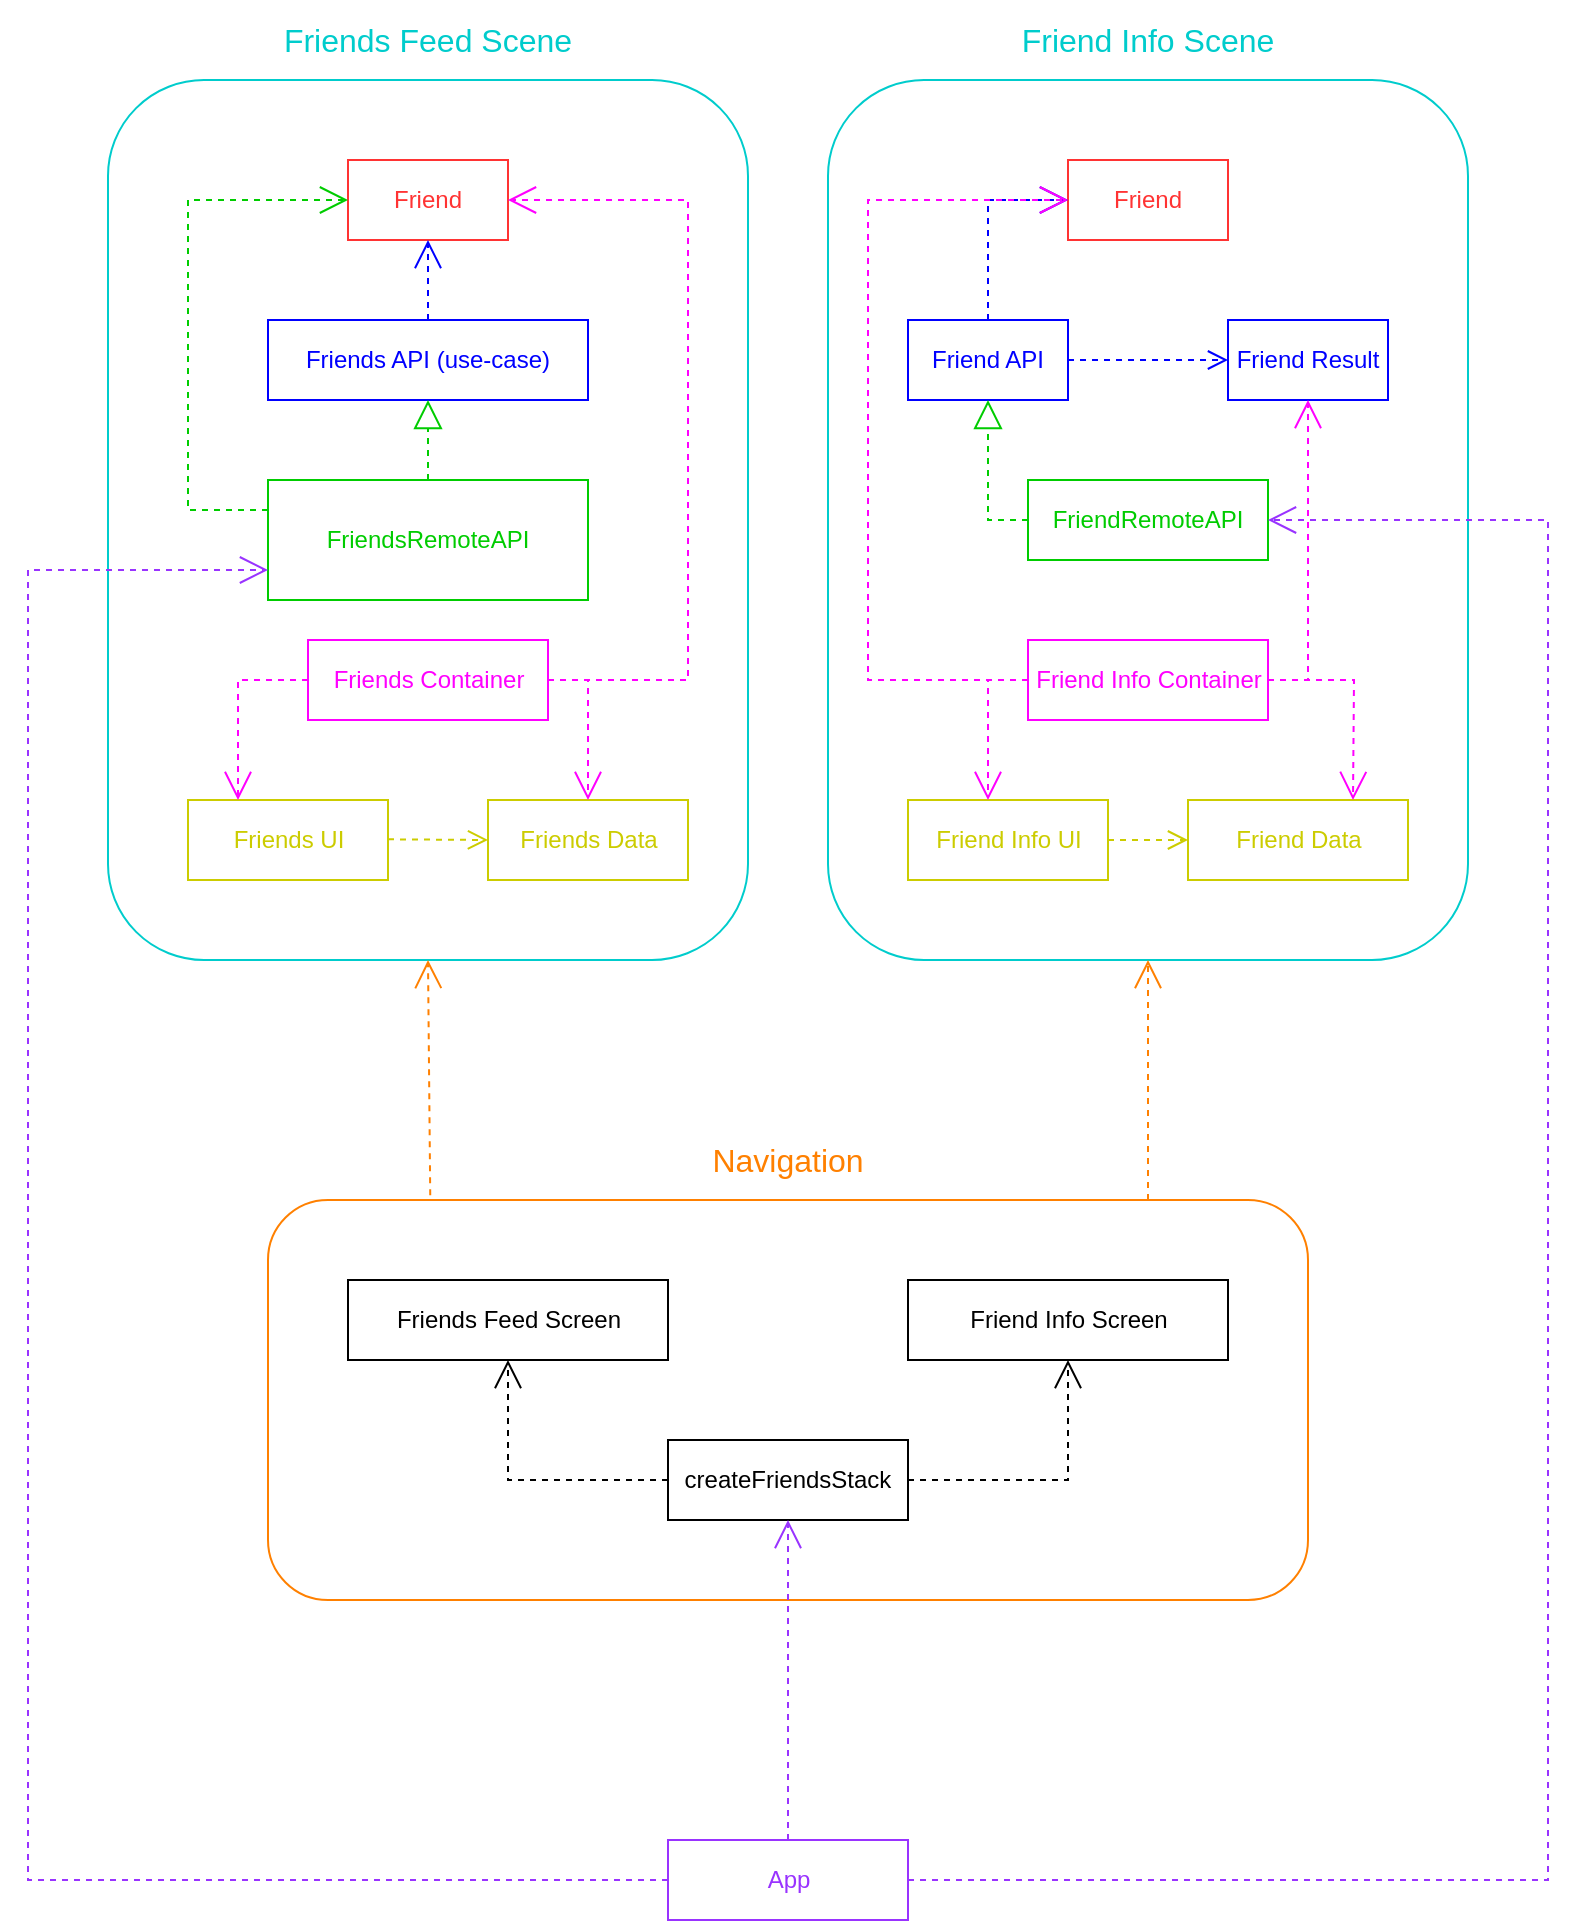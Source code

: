 <mxfile version="15.8.2" type="github">
  <diagram id="FGXTsAvwAVlnQU3tgq2P" name="Page-1">
    <mxGraphModel dx="1376" dy="1119" grid="1" gridSize="10" guides="1" tooltips="1" connect="1" arrows="1" fold="1" page="1" pageScale="1" pageWidth="827" pageHeight="1169" math="0" shadow="0">
      <root>
        <mxCell id="0" />
        <mxCell id="1" parent="0" />
        <mxCell id="qT5VCHaZCZEItxHJUjcw-1" value="" style="rounded=1;whiteSpace=wrap;html=1;strokeColor=#FF8000;" vertex="1" parent="1">
          <mxGeometry x="160" y="640" width="520" height="200" as="geometry" />
        </mxCell>
        <mxCell id="SwxYIhNJZ-aDe0_ViYjp-31" value="" style="rounded=1;whiteSpace=wrap;html=1;fontColor=#00CCCC;strokeColor=#00CCCC;" parent="1" vertex="1">
          <mxGeometry x="80" y="80" width="320" height="440" as="geometry" />
        </mxCell>
        <mxCell id="SwxYIhNJZ-aDe0_ViYjp-1" value="&lt;font color=&quot;#ff3333&quot;&gt;Friend&lt;/font&gt;" style="rounded=0;whiteSpace=wrap;html=1;strokeColor=#FF3333;" parent="1" vertex="1">
          <mxGeometry x="200" y="120" width="80" height="40" as="geometry" />
        </mxCell>
        <mxCell id="SwxYIhNJZ-aDe0_ViYjp-2" value="&lt;font color=&quot;#0000ff&quot;&gt;Friends API (use-case)&lt;/font&gt;" style="rounded=0;whiteSpace=wrap;html=1;fontColor=#FF3333;strokeColor=#0000FF;" parent="1" vertex="1">
          <mxGeometry x="160" y="200" width="160" height="40" as="geometry" />
        </mxCell>
        <mxCell id="SwxYIhNJZ-aDe0_ViYjp-4" value="&lt;font color=&quot;#00cc00&quot;&gt;FriendsRemoteAPI&lt;/font&gt;" style="rounded=0;whiteSpace=wrap;html=1;fontColor=#0000FF;strokeColor=#00CC00;" parent="1" vertex="1">
          <mxGeometry x="160" y="280" width="160" height="60" as="geometry" />
        </mxCell>
        <mxCell id="SwxYIhNJZ-aDe0_ViYjp-7" value="" style="endArrow=block;dashed=1;endFill=0;endSize=12;html=1;rounded=0;fontColor=#00FF00;strokeWidth=1;exitX=0.5;exitY=0;exitDx=0;exitDy=0;entryX=0.5;entryY=1;entryDx=0;entryDy=0;strokeColor=#00CC00;" parent="1" source="SwxYIhNJZ-aDe0_ViYjp-4" target="SwxYIhNJZ-aDe0_ViYjp-2" edge="1">
          <mxGeometry width="160" relative="1" as="geometry">
            <mxPoint x="310" y="360" as="sourcePoint" />
            <mxPoint x="470" y="360" as="targetPoint" />
          </mxGeometry>
        </mxCell>
        <mxCell id="SwxYIhNJZ-aDe0_ViYjp-8" value="" style="endArrow=open;endSize=12;dashed=1;html=1;rounded=0;fontColor=#00FF00;strokeWidth=1;exitX=0.5;exitY=0;exitDx=0;exitDy=0;entryX=0.5;entryY=1;entryDx=0;entryDy=0;strokeColor=#0000FF;" parent="1" source="SwxYIhNJZ-aDe0_ViYjp-2" target="SwxYIhNJZ-aDe0_ViYjp-1" edge="1">
          <mxGeometry width="160" relative="1" as="geometry">
            <mxPoint x="310" y="280" as="sourcePoint" />
            <mxPoint x="470" y="280" as="targetPoint" />
          </mxGeometry>
        </mxCell>
        <mxCell id="SwxYIhNJZ-aDe0_ViYjp-9" value="" style="endArrow=open;endSize=12;dashed=1;html=1;rounded=0;fontColor=#00FF00;strokeWidth=1;entryX=0;entryY=0.5;entryDx=0;entryDy=0;exitX=0;exitY=0.25;exitDx=0;exitDy=0;strokeColor=#00CC00;" parent="1" source="SwxYIhNJZ-aDe0_ViYjp-4" target="SwxYIhNJZ-aDe0_ViYjp-1" edge="1">
          <mxGeometry width="160" relative="1" as="geometry">
            <mxPoint x="120" y="140" as="sourcePoint" />
            <mxPoint x="90" y="260" as="targetPoint" />
            <Array as="points">
              <mxPoint x="120" y="295" />
              <mxPoint x="120" y="140" />
            </Array>
          </mxGeometry>
        </mxCell>
        <mxCell id="SwxYIhNJZ-aDe0_ViYjp-15" value="&lt;font color=&quot;#cccc00&quot;&gt;Friends UI&lt;/font&gt;" style="html=1;fontColor=#00FF00;strokeColor=#CCCC00;" parent="1" vertex="1">
          <mxGeometry x="120" y="440" width="100" height="40" as="geometry" />
        </mxCell>
        <mxCell id="SwxYIhNJZ-aDe0_ViYjp-16" value="&lt;font color=&quot;#cccc00&quot;&gt;Friends Data&lt;/font&gt;" style="html=1;fontColor=#00FF00;strokeColor=#CCCC00;" parent="1" vertex="1">
          <mxGeometry x="270" y="440" width="100" height="40" as="geometry" />
        </mxCell>
        <mxCell id="SwxYIhNJZ-aDe0_ViYjp-21" value="&lt;font color=&quot;#ff00ff&quot;&gt;Friends Container&lt;/font&gt;" style="html=1;fontColor=#CCCC00;strokeColor=#FF00FF;" parent="1" vertex="1">
          <mxGeometry x="180" y="360" width="120" height="40" as="geometry" />
        </mxCell>
        <mxCell id="SwxYIhNJZ-aDe0_ViYjp-22" style="edgeStyle=orthogonalEdgeStyle;rounded=0;orthogonalLoop=1;jettySize=auto;html=1;exitX=0.5;exitY=1;exitDx=0;exitDy=0;fontColor=#FF00FF;strokeWidth=1;" parent="1" source="SwxYIhNJZ-aDe0_ViYjp-21" target="SwxYIhNJZ-aDe0_ViYjp-21" edge="1">
          <mxGeometry relative="1" as="geometry" />
        </mxCell>
        <mxCell id="SwxYIhNJZ-aDe0_ViYjp-25" value="" style="endArrow=open;endSize=12;dashed=1;html=1;rounded=0;fontColor=#00FF00;strokeWidth=1;exitX=0;exitY=0.5;exitDx=0;exitDy=0;entryX=0.25;entryY=0;entryDx=0;entryDy=0;strokeColor=#FF00FF;" parent="1" source="SwxYIhNJZ-aDe0_ViYjp-21" target="SwxYIhNJZ-aDe0_ViYjp-15" edge="1">
          <mxGeometry width="160" relative="1" as="geometry">
            <mxPoint x="90" y="410" as="sourcePoint" />
            <mxPoint x="130" y="410" as="targetPoint" />
            <Array as="points">
              <mxPoint x="145" y="380" />
            </Array>
          </mxGeometry>
        </mxCell>
        <mxCell id="SwxYIhNJZ-aDe0_ViYjp-26" value="" style="endArrow=open;endSize=12;dashed=1;html=1;rounded=0;fontColor=#00FF00;strokeWidth=1;exitX=1;exitY=0.5;exitDx=0;exitDy=0;entryX=0.25;entryY=0;entryDx=0;entryDy=0;strokeColor=#FF00FF;" parent="1" source="SwxYIhNJZ-aDe0_ViYjp-21" edge="1">
          <mxGeometry width="160" relative="1" as="geometry">
            <mxPoint x="340" y="380" as="sourcePoint" />
            <mxPoint x="320" y="440" as="targetPoint" />
            <Array as="points">
              <mxPoint x="320" y="380" />
            </Array>
          </mxGeometry>
        </mxCell>
        <mxCell id="SwxYIhNJZ-aDe0_ViYjp-27" value="&lt;font color=&quot;#000000&quot;&gt;Friends Feed Screen&lt;/font&gt;" style="html=1;fontColor=#FF00FF;strokeColor=#000000;" parent="1" vertex="1">
          <mxGeometry x="200" y="680" width="160" height="40" as="geometry" />
        </mxCell>
        <mxCell id="SwxYIhNJZ-aDe0_ViYjp-32" value="&lt;font style=&quot;font-size: 16px&quot;&gt;Friends Feed Scene&lt;/font&gt;" style="text;html=1;strokeColor=none;fillColor=none;align=center;verticalAlign=middle;whiteSpace=wrap;rounded=0;fontColor=#00CCCC;" parent="1" vertex="1">
          <mxGeometry x="160" y="40" width="160" height="40" as="geometry" />
        </mxCell>
        <mxCell id="NMhqv9w3vJZBCxcQdrqS-1" value="" style="rounded=1;whiteSpace=wrap;html=1;fontColor=#00CCCC;strokeColor=#00CCCC;" parent="1" vertex="1">
          <mxGeometry x="440" y="80" width="320" height="440" as="geometry" />
        </mxCell>
        <mxCell id="NMhqv9w3vJZBCxcQdrqS-2" value="&lt;font style=&quot;font-size: 16px&quot;&gt;Friend Info Scene&lt;/font&gt;" style="text;html=1;strokeColor=none;fillColor=none;align=center;verticalAlign=middle;whiteSpace=wrap;rounded=0;fontColor=#00CCCC;" parent="1" vertex="1">
          <mxGeometry x="520" y="40" width="160" height="40" as="geometry" />
        </mxCell>
        <mxCell id="NMhqv9w3vJZBCxcQdrqS-3" value="&lt;font color=&quot;#ff3333&quot;&gt;Friend&lt;/font&gt;" style="rounded=0;whiteSpace=wrap;html=1;strokeColor=#FF3333;" parent="1" vertex="1">
          <mxGeometry x="560" y="120" width="80" height="40" as="geometry" />
        </mxCell>
        <mxCell id="NMhqv9w3vJZBCxcQdrqS-4" value="&lt;font color=&quot;#0000ff&quot;&gt;Friend API&lt;/font&gt;" style="rounded=0;whiteSpace=wrap;html=1;fontColor=#FF3333;strokeColor=#0000FF;" parent="1" vertex="1">
          <mxGeometry x="480" y="200" width="80" height="40" as="geometry" />
        </mxCell>
        <mxCell id="NMhqv9w3vJZBCxcQdrqS-5" value="&lt;font color=&quot;#0000ff&quot;&gt;Friend Result&lt;/font&gt;" style="rounded=0;whiteSpace=wrap;html=1;fontColor=#FF3333;strokeColor=#0000FF;" parent="1" vertex="1">
          <mxGeometry x="640" y="200" width="80" height="40" as="geometry" />
        </mxCell>
        <mxCell id="NMhqv9w3vJZBCxcQdrqS-6" value="" style="endArrow=open;endSize=12;dashed=1;html=1;rounded=0;fontColor=#00FF00;strokeWidth=1;exitX=0.5;exitY=0;exitDx=0;exitDy=0;entryX=0;entryY=0.5;entryDx=0;entryDy=0;strokeColor=#0000FF;" parent="1" target="NMhqv9w3vJZBCxcQdrqS-3" edge="1">
          <mxGeometry width="160" relative="1" as="geometry">
            <mxPoint x="520" y="200" as="sourcePoint" />
            <mxPoint x="520" y="160" as="targetPoint" />
            <Array as="points">
              <mxPoint x="520" y="140" />
            </Array>
          </mxGeometry>
        </mxCell>
        <mxCell id="NMhqv9w3vJZBCxcQdrqS-8" value="" style="html=1;verticalAlign=bottom;endArrow=open;dashed=1;endSize=8;rounded=0;exitX=1;exitY=0.5;exitDx=0;exitDy=0;entryX=0;entryY=0.5;entryDx=0;entryDy=0;strokeColor=#0000FF;" parent="1" source="NMhqv9w3vJZBCxcQdrqS-4" target="NMhqv9w3vJZBCxcQdrqS-5" edge="1">
          <mxGeometry relative="1" as="geometry">
            <mxPoint x="670" y="270" as="sourcePoint" />
            <mxPoint x="590" y="270" as="targetPoint" />
          </mxGeometry>
        </mxCell>
        <mxCell id="NMhqv9w3vJZBCxcQdrqS-9" value="&lt;font color=&quot;#00cc00&quot;&gt;FriendRemoteAPI&lt;/font&gt;" style="rounded=0;whiteSpace=wrap;html=1;fontColor=#0000FF;strokeColor=#00CC00;" parent="1" vertex="1">
          <mxGeometry x="540" y="280" width="120" height="40" as="geometry" />
        </mxCell>
        <mxCell id="NMhqv9w3vJZBCxcQdrqS-10" value="" style="endArrow=block;dashed=1;endFill=0;endSize=12;html=1;rounded=0;fontColor=#00FF00;strokeWidth=1;exitX=0;exitY=0.5;exitDx=0;exitDy=0;entryX=0.5;entryY=1;entryDx=0;entryDy=0;strokeColor=#00CC00;" parent="1" source="NMhqv9w3vJZBCxcQdrqS-9" target="NMhqv9w3vJZBCxcQdrqS-4" edge="1">
          <mxGeometry width="160" relative="1" as="geometry">
            <mxPoint x="490" y="300" as="sourcePoint" />
            <mxPoint x="490" y="260" as="targetPoint" />
            <Array as="points">
              <mxPoint x="520" y="300" />
            </Array>
          </mxGeometry>
        </mxCell>
        <mxCell id="NMhqv9w3vJZBCxcQdrqS-11" value="&lt;font color=&quot;#cccc00&quot;&gt;Friend Info UI&lt;/font&gt;" style="html=1;fontColor=#00FF00;strokeColor=#CCCC00;" parent="1" vertex="1">
          <mxGeometry x="480" y="440" width="100" height="40" as="geometry" />
        </mxCell>
        <mxCell id="NMhqv9w3vJZBCxcQdrqS-12" value="&lt;font color=&quot;#cccc00&quot;&gt;Friend Data&lt;/font&gt;" style="html=1;fontColor=#00FF00;strokeColor=#CCCC00;" parent="1" vertex="1">
          <mxGeometry x="620" y="440" width="110" height="40" as="geometry" />
        </mxCell>
        <mxCell id="NMhqv9w3vJZBCxcQdrqS-14" value="" style="html=1;verticalAlign=bottom;endArrow=open;dashed=1;endSize=8;rounded=0;exitX=1;exitY=0.5;exitDx=0;exitDy=0;entryX=0;entryY=0.5;entryDx=0;entryDy=0;strokeColor=#CCCC00;" parent="1" source="NMhqv9w3vJZBCxcQdrqS-11" target="NMhqv9w3vJZBCxcQdrqS-12" edge="1">
          <mxGeometry relative="1" as="geometry">
            <mxPoint x="550" y="350" as="sourcePoint" />
            <mxPoint x="630" y="350" as="targetPoint" />
          </mxGeometry>
        </mxCell>
        <mxCell id="NMhqv9w3vJZBCxcQdrqS-15" value="" style="html=1;verticalAlign=bottom;endArrow=open;dashed=1;endSize=8;rounded=0;exitX=1;exitY=0.5;exitDx=0;exitDy=0;strokeColor=#CCCC00;" parent="1" edge="1">
          <mxGeometry relative="1" as="geometry">
            <mxPoint x="220" y="459.66" as="sourcePoint" />
            <mxPoint x="270" y="460" as="targetPoint" />
          </mxGeometry>
        </mxCell>
        <mxCell id="NMhqv9w3vJZBCxcQdrqS-17" value="&lt;font color=&quot;#ff00ff&quot;&gt;Friend Info Container&lt;/font&gt;" style="html=1;fontColor=#CCCC00;strokeColor=#FF00FF;" parent="1" vertex="1">
          <mxGeometry x="540" y="360" width="120" height="40" as="geometry" />
        </mxCell>
        <mxCell id="NMhqv9w3vJZBCxcQdrqS-18" value="" style="endArrow=open;endSize=12;dashed=1;html=1;rounded=0;fontColor=#00FF00;strokeWidth=1;exitX=0;exitY=0.5;exitDx=0;exitDy=0;entryX=0.25;entryY=0;entryDx=0;entryDy=0;strokeColor=#FF00FF;" parent="1" edge="1">
          <mxGeometry width="160" relative="1" as="geometry">
            <mxPoint x="540" y="380" as="sourcePoint" />
            <mxPoint x="520" y="440" as="targetPoint" />
            <Array as="points">
              <mxPoint x="520" y="380" />
            </Array>
          </mxGeometry>
        </mxCell>
        <mxCell id="NMhqv9w3vJZBCxcQdrqS-19" value="" style="endArrow=open;endSize=12;dashed=1;html=1;rounded=0;fontColor=#00FF00;strokeWidth=1;exitX=1;exitY=0.5;exitDx=0;exitDy=0;entryX=0.75;entryY=0;entryDx=0;entryDy=0;strokeColor=#FF00FF;" parent="1" edge="1" target="NMhqv9w3vJZBCxcQdrqS-12">
          <mxGeometry width="160" relative="1" as="geometry">
            <mxPoint x="660" y="380" as="sourcePoint" />
            <mxPoint x="680" y="440" as="targetPoint" />
            <Array as="points">
              <mxPoint x="703" y="380" />
            </Array>
          </mxGeometry>
        </mxCell>
        <mxCell id="NMhqv9w3vJZBCxcQdrqS-21" value="" style="endArrow=open;endSize=12;dashed=1;html=1;rounded=0;fontColor=#00FF00;strokeWidth=1;entryX=0.5;entryY=1;entryDx=0;entryDy=0;strokeColor=#FF00FF;" parent="1" target="NMhqv9w3vJZBCxcQdrqS-5" edge="1">
          <mxGeometry width="160" relative="1" as="geometry">
            <mxPoint x="660" y="380" as="sourcePoint" />
            <mxPoint x="740" y="320" as="targetPoint" />
            <Array as="points">
              <mxPoint x="680" y="380" />
            </Array>
          </mxGeometry>
        </mxCell>
        <mxCell id="NMhqv9w3vJZBCxcQdrqS-22" value="" style="endArrow=open;endSize=12;dashed=1;html=1;rounded=0;fontColor=#00FF00;strokeWidth=1;exitX=1;exitY=0.5;exitDx=0;exitDy=0;strokeColor=#FF00FF;" parent="1" edge="1" source="SwxYIhNJZ-aDe0_ViYjp-21">
          <mxGeometry width="160" relative="1" as="geometry">
            <mxPoint x="180" y="460" as="sourcePoint" />
            <mxPoint x="280" y="140" as="targetPoint" />
            <Array as="points">
              <mxPoint x="370" y="380" />
              <mxPoint x="370" y="140" />
            </Array>
          </mxGeometry>
        </mxCell>
        <mxCell id="NMhqv9w3vJZBCxcQdrqS-23" value="" style="endArrow=open;endSize=12;dashed=1;html=1;rounded=0;fontColor=#00FF00;strokeWidth=1;exitX=0;exitY=0.5;exitDx=0;exitDy=0;strokeColor=#FF00FF;" parent="1" edge="1" source="NMhqv9w3vJZBCxcQdrqS-17">
          <mxGeometry width="160" relative="1" as="geometry">
            <mxPoint x="540" y="460" as="sourcePoint" />
            <mxPoint x="560" y="140" as="targetPoint" />
            <Array as="points">
              <mxPoint x="460" y="380" />
              <mxPoint x="460" y="140" />
            </Array>
          </mxGeometry>
        </mxCell>
        <mxCell id="NMhqv9w3vJZBCxcQdrqS-24" value="&lt;font color=&quot;#000000&quot;&gt;Friend Info Screen&lt;/font&gt;" style="html=1;fontColor=#FF00FF;strokeColor=#000000;" parent="1" vertex="1">
          <mxGeometry x="480" y="680" width="160" height="40" as="geometry" />
        </mxCell>
        <mxCell id="qT5VCHaZCZEItxHJUjcw-2" value="&lt;font style=&quot;font-size: 16px&quot; color=&quot;#ff8000&quot;&gt;Navigation&lt;/font&gt;" style="text;html=1;strokeColor=none;fillColor=none;align=center;verticalAlign=middle;whiteSpace=wrap;rounded=0;fontColor=#00CCCC;" vertex="1" parent="1">
          <mxGeometry x="360" y="600" width="120" height="40" as="geometry" />
        </mxCell>
        <mxCell id="qT5VCHaZCZEItxHJUjcw-4" value="&lt;font color=&quot;#000000&quot;&gt;createFriendsStack&lt;/font&gt;" style="rounded=0;whiteSpace=wrap;html=1;fontColor=#FF8000;strokeColor=#000000;" vertex="1" parent="1">
          <mxGeometry x="360" y="760" width="120" height="40" as="geometry" />
        </mxCell>
        <mxCell id="qT5VCHaZCZEItxHJUjcw-8" value="" style="endArrow=open;endSize=12;dashed=1;html=1;rounded=0;fontColor=#00FF00;strokeWidth=1;entryX=0.5;entryY=1;entryDx=0;entryDy=0;exitX=1;exitY=0.5;exitDx=0;exitDy=0;strokeColor=#000000;" edge="1" parent="1" source="qT5VCHaZCZEItxHJUjcw-4" target="NMhqv9w3vJZBCxcQdrqS-24">
          <mxGeometry width="160" relative="1" as="geometry">
            <mxPoint x="530" y="780" as="sourcePoint" />
            <mxPoint x="550" y="640" as="targetPoint" />
            <Array as="points">
              <mxPoint x="560" y="780" />
            </Array>
          </mxGeometry>
        </mxCell>
        <mxCell id="qT5VCHaZCZEItxHJUjcw-9" value="" style="endArrow=open;endSize=12;dashed=1;html=1;rounded=0;fontColor=#00FF00;strokeWidth=1;entryX=0.5;entryY=1;entryDx=0;entryDy=0;exitX=0;exitY=0.5;exitDx=0;exitDy=0;strokeColor=#000000;" edge="1" parent="1" source="qT5VCHaZCZEItxHJUjcw-4" target="SwxYIhNJZ-aDe0_ViYjp-27">
          <mxGeometry width="160" relative="1" as="geometry">
            <mxPoint x="490" y="800" as="sourcePoint" />
            <mxPoint x="570" y="740" as="targetPoint" />
            <Array as="points">
              <mxPoint x="280" y="780" />
            </Array>
          </mxGeometry>
        </mxCell>
        <mxCell id="qT5VCHaZCZEItxHJUjcw-10" value="" style="endArrow=open;endSize=12;dashed=1;html=1;rounded=0;fontColor=#00FF00;strokeWidth=1;entryX=0.5;entryY=1;entryDx=0;entryDy=0;strokeColor=#FF8000;exitX=0.156;exitY=-0.012;exitDx=0;exitDy=0;exitPerimeter=0;" edge="1" parent="1" source="qT5VCHaZCZEItxHJUjcw-1" target="SwxYIhNJZ-aDe0_ViYjp-31">
          <mxGeometry width="160" relative="1" as="geometry">
            <mxPoint x="240" y="600" as="sourcePoint" />
            <mxPoint x="220" y="540" as="targetPoint" />
            <Array as="points" />
          </mxGeometry>
        </mxCell>
        <mxCell id="qT5VCHaZCZEItxHJUjcw-11" value="" style="endArrow=open;endSize=12;dashed=1;html=1;rounded=0;fontColor=#00FF00;strokeWidth=1;entryX=0.5;entryY=1;entryDx=0;entryDy=0;strokeColor=#FF8000;" edge="1" parent="1" target="NMhqv9w3vJZBCxcQdrqS-1">
          <mxGeometry width="160" relative="1" as="geometry">
            <mxPoint x="600" y="640" as="sourcePoint" />
            <mxPoint x="599.41" y="530" as="targetPoint" />
            <Array as="points" />
          </mxGeometry>
        </mxCell>
        <mxCell id="qT5VCHaZCZEItxHJUjcw-12" value="&lt;font color=&quot;#9933ff&quot;&gt;App&lt;/font&gt;" style="html=1;fontColor=#000000;strokeColor=#9933FF;" vertex="1" parent="1">
          <mxGeometry x="360" y="960" width="120" height="40" as="geometry" />
        </mxCell>
        <mxCell id="qT5VCHaZCZEItxHJUjcw-13" value="" style="endArrow=open;endSize=12;dashed=1;html=1;rounded=0;fontColor=#00FF00;strokeWidth=1;entryX=0.5;entryY=1;entryDx=0;entryDy=0;strokeColor=#9933FF;exitX=0.5;exitY=0;exitDx=0;exitDy=0;" edge="1" parent="1" source="qT5VCHaZCZEItxHJUjcw-12" target="qT5VCHaZCZEItxHJUjcw-4">
          <mxGeometry width="160" relative="1" as="geometry">
            <mxPoint x="419" y="920" as="sourcePoint" />
            <mxPoint x="419.41" y="840" as="targetPoint" />
            <Array as="points" />
          </mxGeometry>
        </mxCell>
        <mxCell id="qT5VCHaZCZEItxHJUjcw-14" value="" style="endArrow=open;endSize=12;dashed=1;html=1;rounded=0;fontColor=#00FF00;strokeWidth=1;strokeColor=#9933FF;exitX=0;exitY=0.5;exitDx=0;exitDy=0;entryX=0;entryY=0.75;entryDx=0;entryDy=0;" edge="1" parent="1" source="qT5VCHaZCZEItxHJUjcw-12" target="SwxYIhNJZ-aDe0_ViYjp-4">
          <mxGeometry width="160" relative="1" as="geometry">
            <mxPoint x="40.59" y="940" as="sourcePoint" />
            <mxPoint x="40" y="280" as="targetPoint" />
            <Array as="points">
              <mxPoint x="40" y="980" />
              <mxPoint x="40" y="325" />
            </Array>
          </mxGeometry>
        </mxCell>
        <mxCell id="qT5VCHaZCZEItxHJUjcw-15" value="" style="endArrow=open;endSize=12;dashed=1;html=1;rounded=0;fontColor=#00FF00;strokeWidth=1;strokeColor=#9933FF;exitX=1;exitY=0.5;exitDx=0;exitDy=0;entryX=1;entryY=0.5;entryDx=0;entryDy=0;" edge="1" parent="1" source="qT5VCHaZCZEItxHJUjcw-12" target="NMhqv9w3vJZBCxcQdrqS-9">
          <mxGeometry width="160" relative="1" as="geometry">
            <mxPoint x="370.0" y="990" as="sourcePoint" />
            <mxPoint x="170.0" y="335" as="targetPoint" />
            <Array as="points">
              <mxPoint x="800" y="980" />
              <mxPoint x="800" y="300" />
            </Array>
          </mxGeometry>
        </mxCell>
      </root>
    </mxGraphModel>
  </diagram>
</mxfile>
